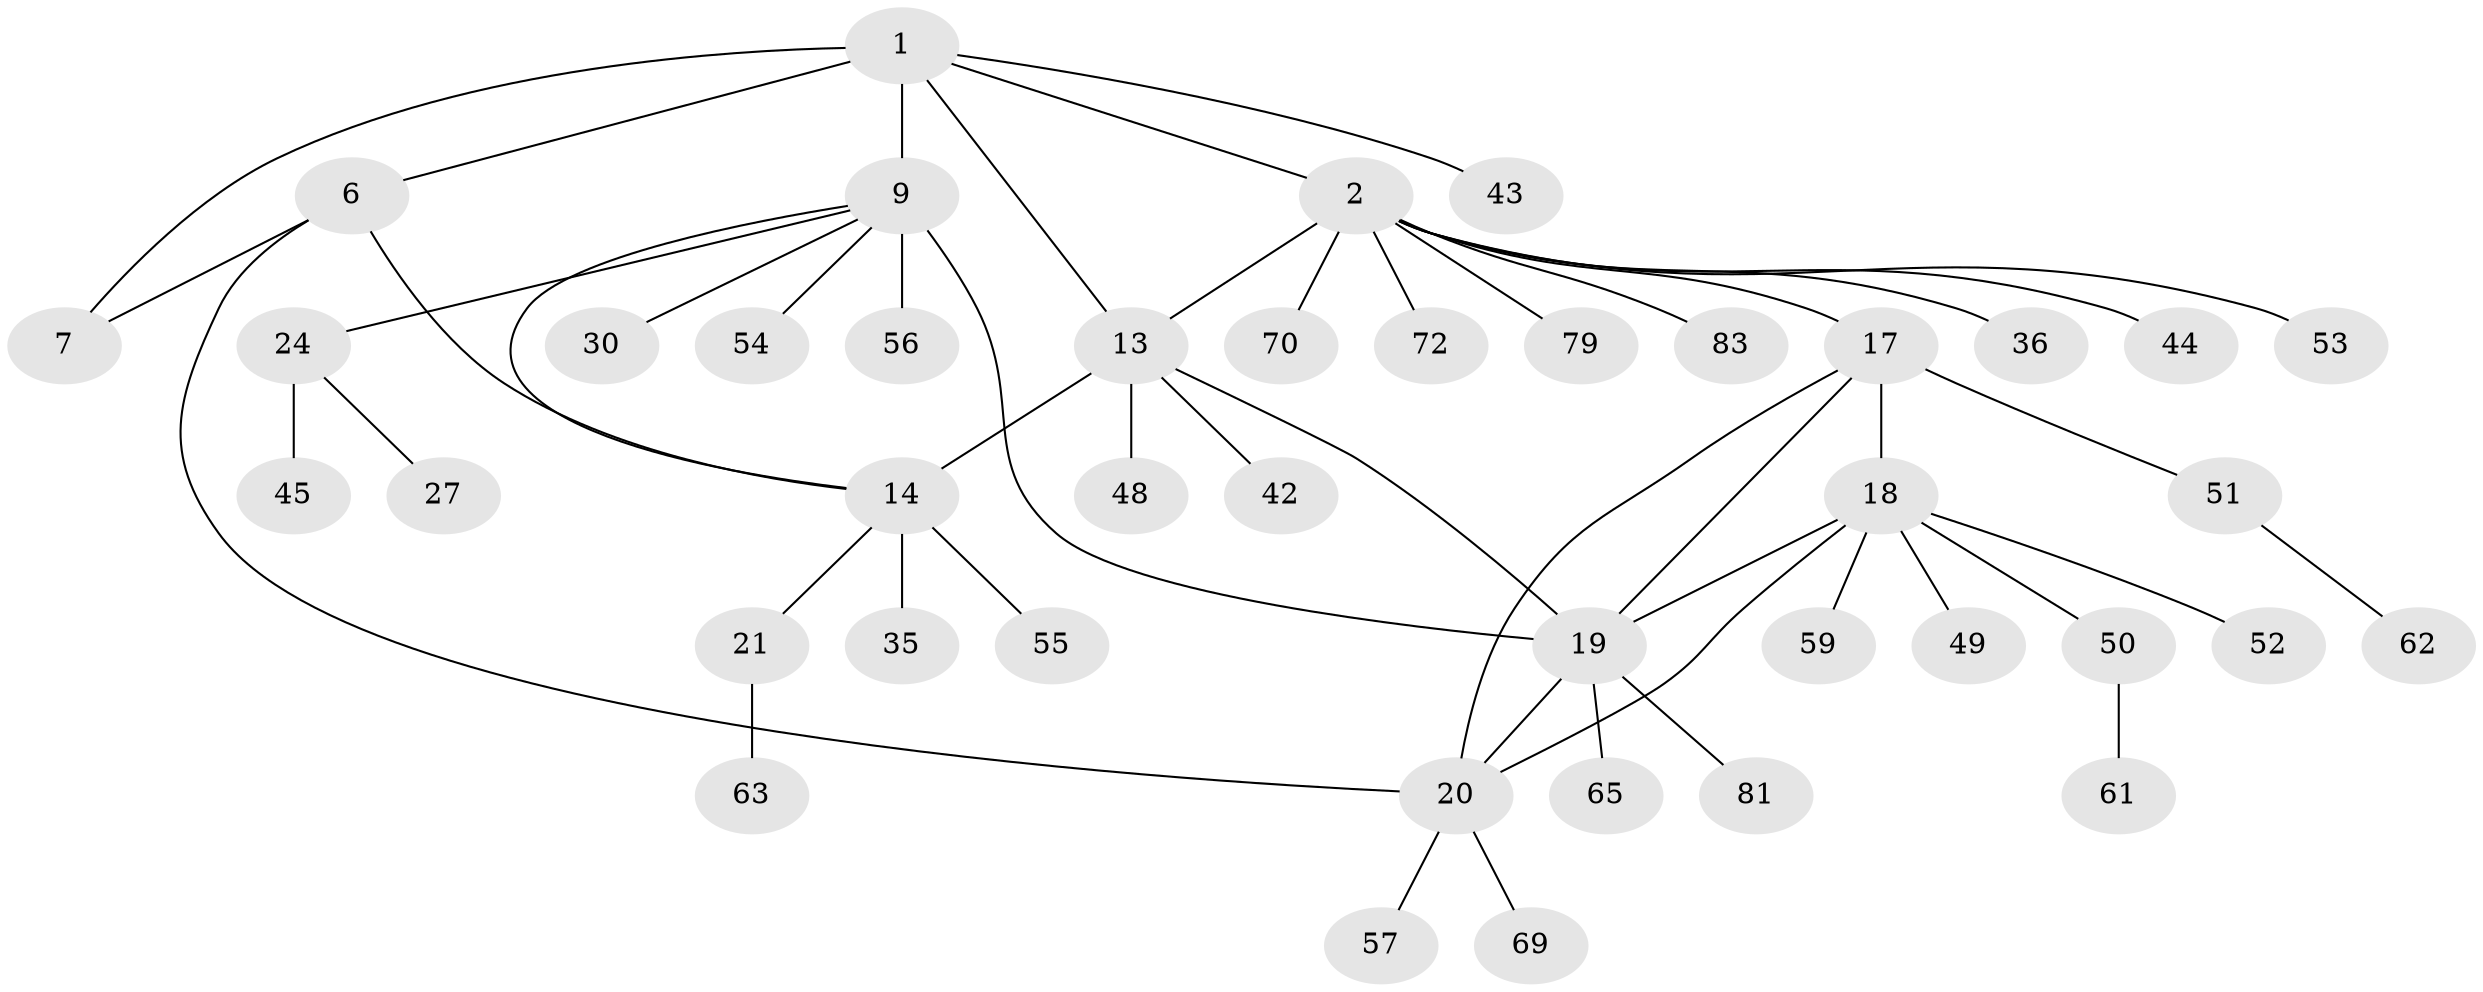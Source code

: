 // original degree distribution, {5: 0.023809523809523808, 10: 0.011904761904761904, 4: 0.03571428571428571, 6: 0.047619047619047616, 7: 0.05952380952380952, 8: 0.03571428571428571, 3: 0.05952380952380952, 12: 0.011904761904761904, 2: 0.11904761904761904, 1: 0.5952380952380952}
// Generated by graph-tools (version 1.1) at 2025/15/03/09/25 04:15:42]
// undirected, 42 vertices, 51 edges
graph export_dot {
graph [start="1"]
  node [color=gray90,style=filled];
  1 [super="+5+32"];
  2 [super="+4+40+26+3"];
  6 [super="+58+46+80+8"];
  7 [super="+29"];
  9 [super="+11"];
  13 [super="+38+77+15+34"];
  14 [super="+16"];
  17 [super="+73"];
  18 [super="+39+41+66+31+47"];
  19;
  20;
  21;
  24;
  27;
  30;
  35;
  36;
  42;
  43;
  44;
  45;
  48;
  49;
  50;
  51;
  52;
  53;
  54;
  55;
  56 [super="+64"];
  57;
  59;
  61;
  62;
  63;
  65;
  69;
  70;
  72;
  79;
  81;
  83;
  1 -- 2 [weight=4];
  1 -- 6 [weight=2];
  1 -- 7;
  1 -- 9 [weight=4];
  1 -- 43;
  1 -- 13;
  2 -- 17;
  2 -- 70;
  2 -- 79;
  2 -- 83;
  2 -- 36;
  2 -- 53;
  2 -- 13;
  2 -- 44;
  2 -- 72;
  6 -- 7 [weight=2];
  6 -- 20;
  6 -- 14;
  9 -- 19;
  9 -- 30;
  9 -- 54;
  9 -- 24;
  9 -- 56;
  9 -- 14;
  13 -- 14 [weight=4];
  13 -- 19;
  13 -- 42;
  13 -- 48;
  14 -- 35;
  14 -- 21;
  14 -- 55;
  17 -- 18;
  17 -- 19;
  17 -- 20;
  17 -- 51;
  18 -- 19;
  18 -- 20;
  18 -- 52;
  18 -- 49;
  18 -- 50;
  18 -- 59;
  19 -- 20;
  19 -- 65;
  19 -- 81;
  20 -- 57;
  20 -- 69;
  21 -- 63;
  24 -- 27;
  24 -- 45;
  50 -- 61;
  51 -- 62;
}
